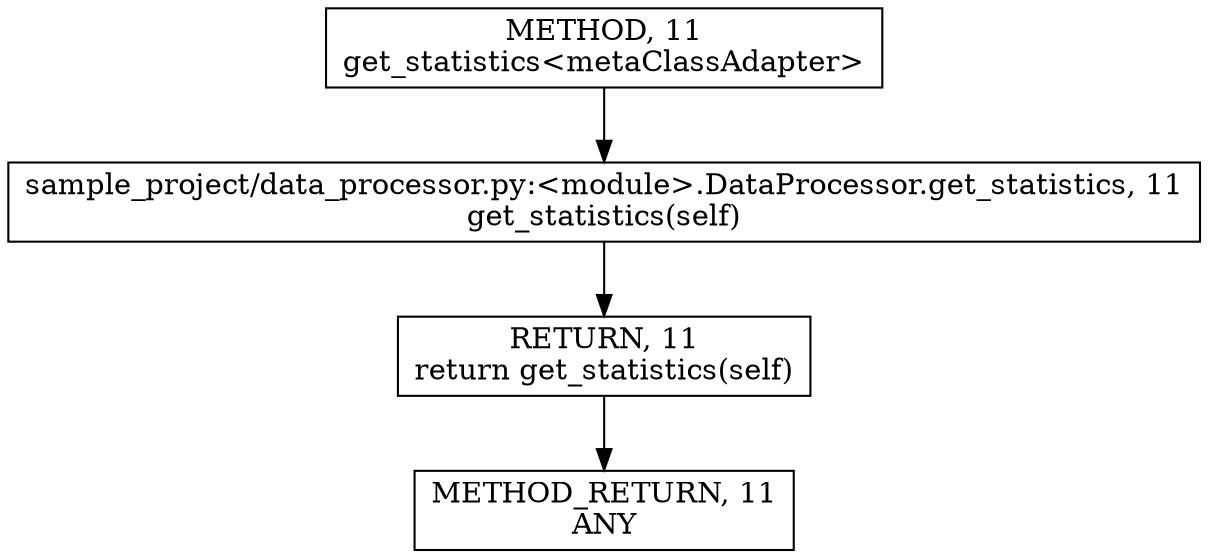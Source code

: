 digraph "get_statistics&lt;metaClassAdapter&gt;" {  
node [shape="rect"];  
"146028888075" [label = <RETURN, 11<BR/>return get_statistics(self)> ]
"30064771178" [label = <sample_project/data_processor.py:&lt;module&gt;.DataProcessor.get_statistics, 11<BR/>get_statistics(self)> ]
"111669149711" [label = <METHOD, 11<BR/>get_statistics&lt;metaClassAdapter&gt;> ]
"128849018895" [label = <METHOD_RETURN, 11<BR/>ANY> ]
  "146028888075" -> "128849018895" 
  "30064771178" -> "146028888075" 
  "111669149711" -> "30064771178" 
}
